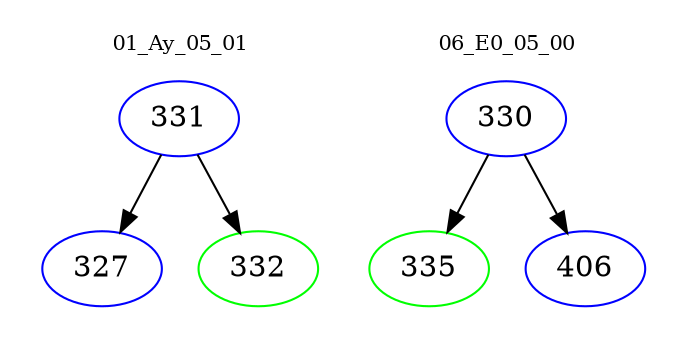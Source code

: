 digraph{
subgraph cluster_0 {
color = white
label = "01_Ay_05_01";
fontsize=10;
T0_331 [label="331", color="blue"]
T0_331 -> T0_327 [color="black"]
T0_327 [label="327", color="blue"]
T0_331 -> T0_332 [color="black"]
T0_332 [label="332", color="green"]
}
subgraph cluster_1 {
color = white
label = "06_E0_05_00";
fontsize=10;
T1_330 [label="330", color="blue"]
T1_330 -> T1_335 [color="black"]
T1_335 [label="335", color="green"]
T1_330 -> T1_406 [color="black"]
T1_406 [label="406", color="blue"]
}
}
